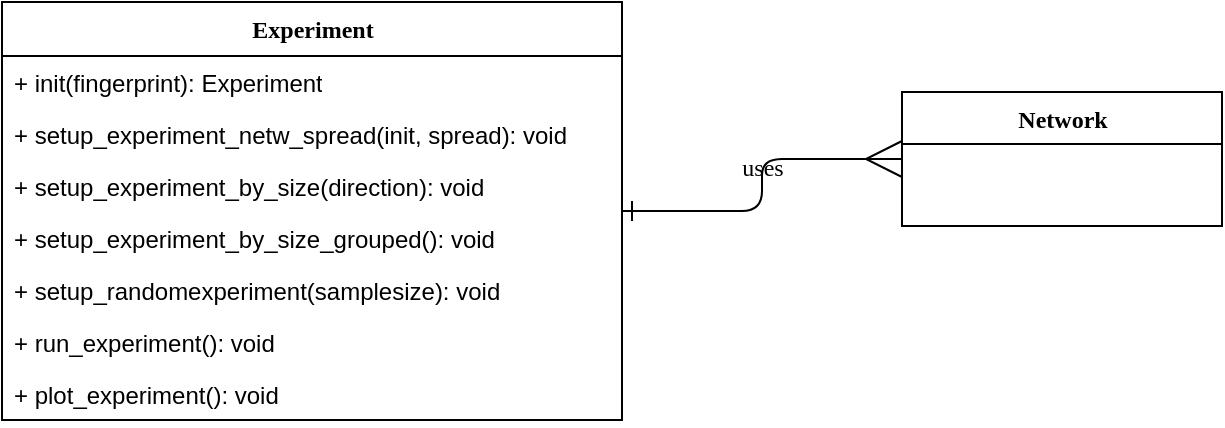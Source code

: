 <mxfile version="13.3.9" type="device"><diagram name="Page-1" id="9f46799a-70d6-7492-0946-bef42562c5a5"><mxGraphModel dx="1185" dy="679" grid="1" gridSize="10" guides="1" tooltips="1" connect="1" arrows="1" fold="1" page="1" pageScale="1" pageWidth="1100" pageHeight="850" background="#ffffff" math="0" shadow="0"><root><mxCell id="0"/><mxCell id="1" parent="0"/><mxCell id="78961159f06e98e8-123" value="uses" style="edgeStyle=orthogonalEdgeStyle;html=1;labelBackgroundColor=none;startFill=0;startSize=8;endArrow=ERmany;endFill=0;endSize=16;fontFamily=Verdana;fontSize=12;labelPosition=center;verticalLabelPosition=top;align=center;verticalAlign=bottom;startArrow=ERone;" parent="1" source="78961159f06e98e8-17" target="78961159f06e98e8-30" edge="1"><mxGeometry relative="1" as="geometry"><Array as="points"/><mxPoint x="400" y="119" as="sourcePoint"/><mxPoint x="530" y="250" as="targetPoint"/></mxGeometry></mxCell><mxCell id="78961159f06e98e8-17" value="Experiment" style="swimlane;html=1;fontStyle=1;align=center;verticalAlign=top;childLayout=stackLayout;horizontal=1;startSize=27;horizontalStack=0;resizeParent=1;resizeLast=0;collapsible=1;marginBottom=0;swimlaneFillColor=#ffffff;rounded=0;shadow=0;comic=0;labelBackgroundColor=none;strokeWidth=1;fillColor=none;fontFamily=Verdana;fontSize=12" parent="1" vertex="1"><mxGeometry x="80" y="83" width="310" height="209" as="geometry"/></mxCell><mxCell id="78961159f06e98e8-79" value="+ init(fingerprint): Experiment" style="text;html=1;strokeColor=none;fillColor=none;align=left;verticalAlign=top;spacingLeft=4;spacingRight=4;whiteSpace=wrap;overflow=hidden;rotatable=0;points=[[0,0.5],[1,0.5]];portConstraint=eastwest;" parent="78961159f06e98e8-17" vertex="1"><mxGeometry y="27" width="310" height="26" as="geometry"/></mxCell><mxCell id="84Lq2tKM9P8XMYII-BSn-11" value="+ setup_experiment_netw_spread(init, spread): void" style="text;html=1;strokeColor=none;fillColor=none;align=left;verticalAlign=top;spacingLeft=4;spacingRight=4;whiteSpace=wrap;overflow=hidden;rotatable=0;points=[[0,0.5],[1,0.5]];portConstraint=eastwest;" vertex="1" parent="78961159f06e98e8-17"><mxGeometry y="53" width="310" height="26" as="geometry"/></mxCell><mxCell id="84Lq2tKM9P8XMYII-BSn-12" value="+ setup_experiment_by_size(direction): void" style="text;html=1;strokeColor=none;fillColor=none;align=left;verticalAlign=top;spacingLeft=4;spacingRight=4;whiteSpace=wrap;overflow=hidden;rotatable=0;points=[[0,0.5],[1,0.5]];portConstraint=eastwest;" vertex="1" parent="78961159f06e98e8-17"><mxGeometry y="79" width="310" height="26" as="geometry"/></mxCell><mxCell id="84Lq2tKM9P8XMYII-BSn-13" value="+ setup_experiment_by_size_grouped(): void" style="text;html=1;strokeColor=none;fillColor=none;align=left;verticalAlign=top;spacingLeft=4;spacingRight=4;whiteSpace=wrap;overflow=hidden;rotatable=0;points=[[0,0.5],[1,0.5]];portConstraint=eastwest;" vertex="1" parent="78961159f06e98e8-17"><mxGeometry y="105" width="310" height="26" as="geometry"/></mxCell><mxCell id="84Lq2tKM9P8XMYII-BSn-14" value="+ setup_randomexperiment(samplesize): void" style="text;html=1;strokeColor=none;fillColor=none;align=left;verticalAlign=top;spacingLeft=4;spacingRight=4;whiteSpace=wrap;overflow=hidden;rotatable=0;points=[[0,0.5],[1,0.5]];portConstraint=eastwest;" vertex="1" parent="78961159f06e98e8-17"><mxGeometry y="131" width="310" height="26" as="geometry"/></mxCell><mxCell id="84Lq2tKM9P8XMYII-BSn-16" value="+ run_experiment(): void" style="text;html=1;strokeColor=none;fillColor=none;align=left;verticalAlign=top;spacingLeft=4;spacingRight=4;whiteSpace=wrap;overflow=hidden;rotatable=0;points=[[0,0.5],[1,0.5]];portConstraint=eastwest;" vertex="1" parent="78961159f06e98e8-17"><mxGeometry y="157" width="310" height="26" as="geometry"/></mxCell><mxCell id="84Lq2tKM9P8XMYII-BSn-17" value="+ plot_experiment(): void" style="text;html=1;strokeColor=none;fillColor=none;align=left;verticalAlign=top;spacingLeft=4;spacingRight=4;whiteSpace=wrap;overflow=hidden;rotatable=0;points=[[0,0.5],[1,0.5]];portConstraint=eastwest;" vertex="1" parent="78961159f06e98e8-17"><mxGeometry y="183" width="310" height="26" as="geometry"/></mxCell><mxCell id="78961159f06e98e8-30" value="Network" style="swimlane;html=1;fontStyle=1;align=center;verticalAlign=top;childLayout=stackLayout;horizontal=1;startSize=26;horizontalStack=0;resizeParent=1;resizeLast=0;collapsible=1;marginBottom=0;swimlaneFillColor=#ffffff;rounded=0;shadow=0;comic=0;labelBackgroundColor=none;strokeWidth=1;fillColor=none;fontFamily=Verdana;fontSize=12" parent="1" vertex="1"><mxGeometry x="530" y="128" width="160" height="67" as="geometry"/></mxCell></root></mxGraphModel></diagram></mxfile>